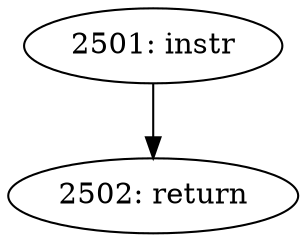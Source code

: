 digraph CFG_tcp_clear_retrans {
2501 [label="2501: instr"]
	2501 -> 2502
2502 [label="2502: return"]
	
}
